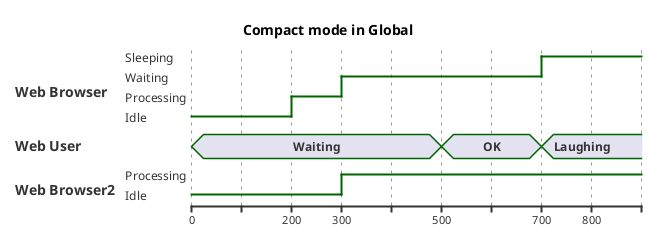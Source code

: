 @startuml
title Compact mode in Global

mode compact

robust "Web Browser" as WB
concise "Web User" as WU
robust "Web Browser2" as WB2

@0
WU is Waiting
WB is Idle
WB2 is Idle

@200
WB is Processing

@300
WB is Waiting
WB2 is Processing

@500
WU is OK

@700
WB is Sleeping
WU is Laughing

@800

@enduml